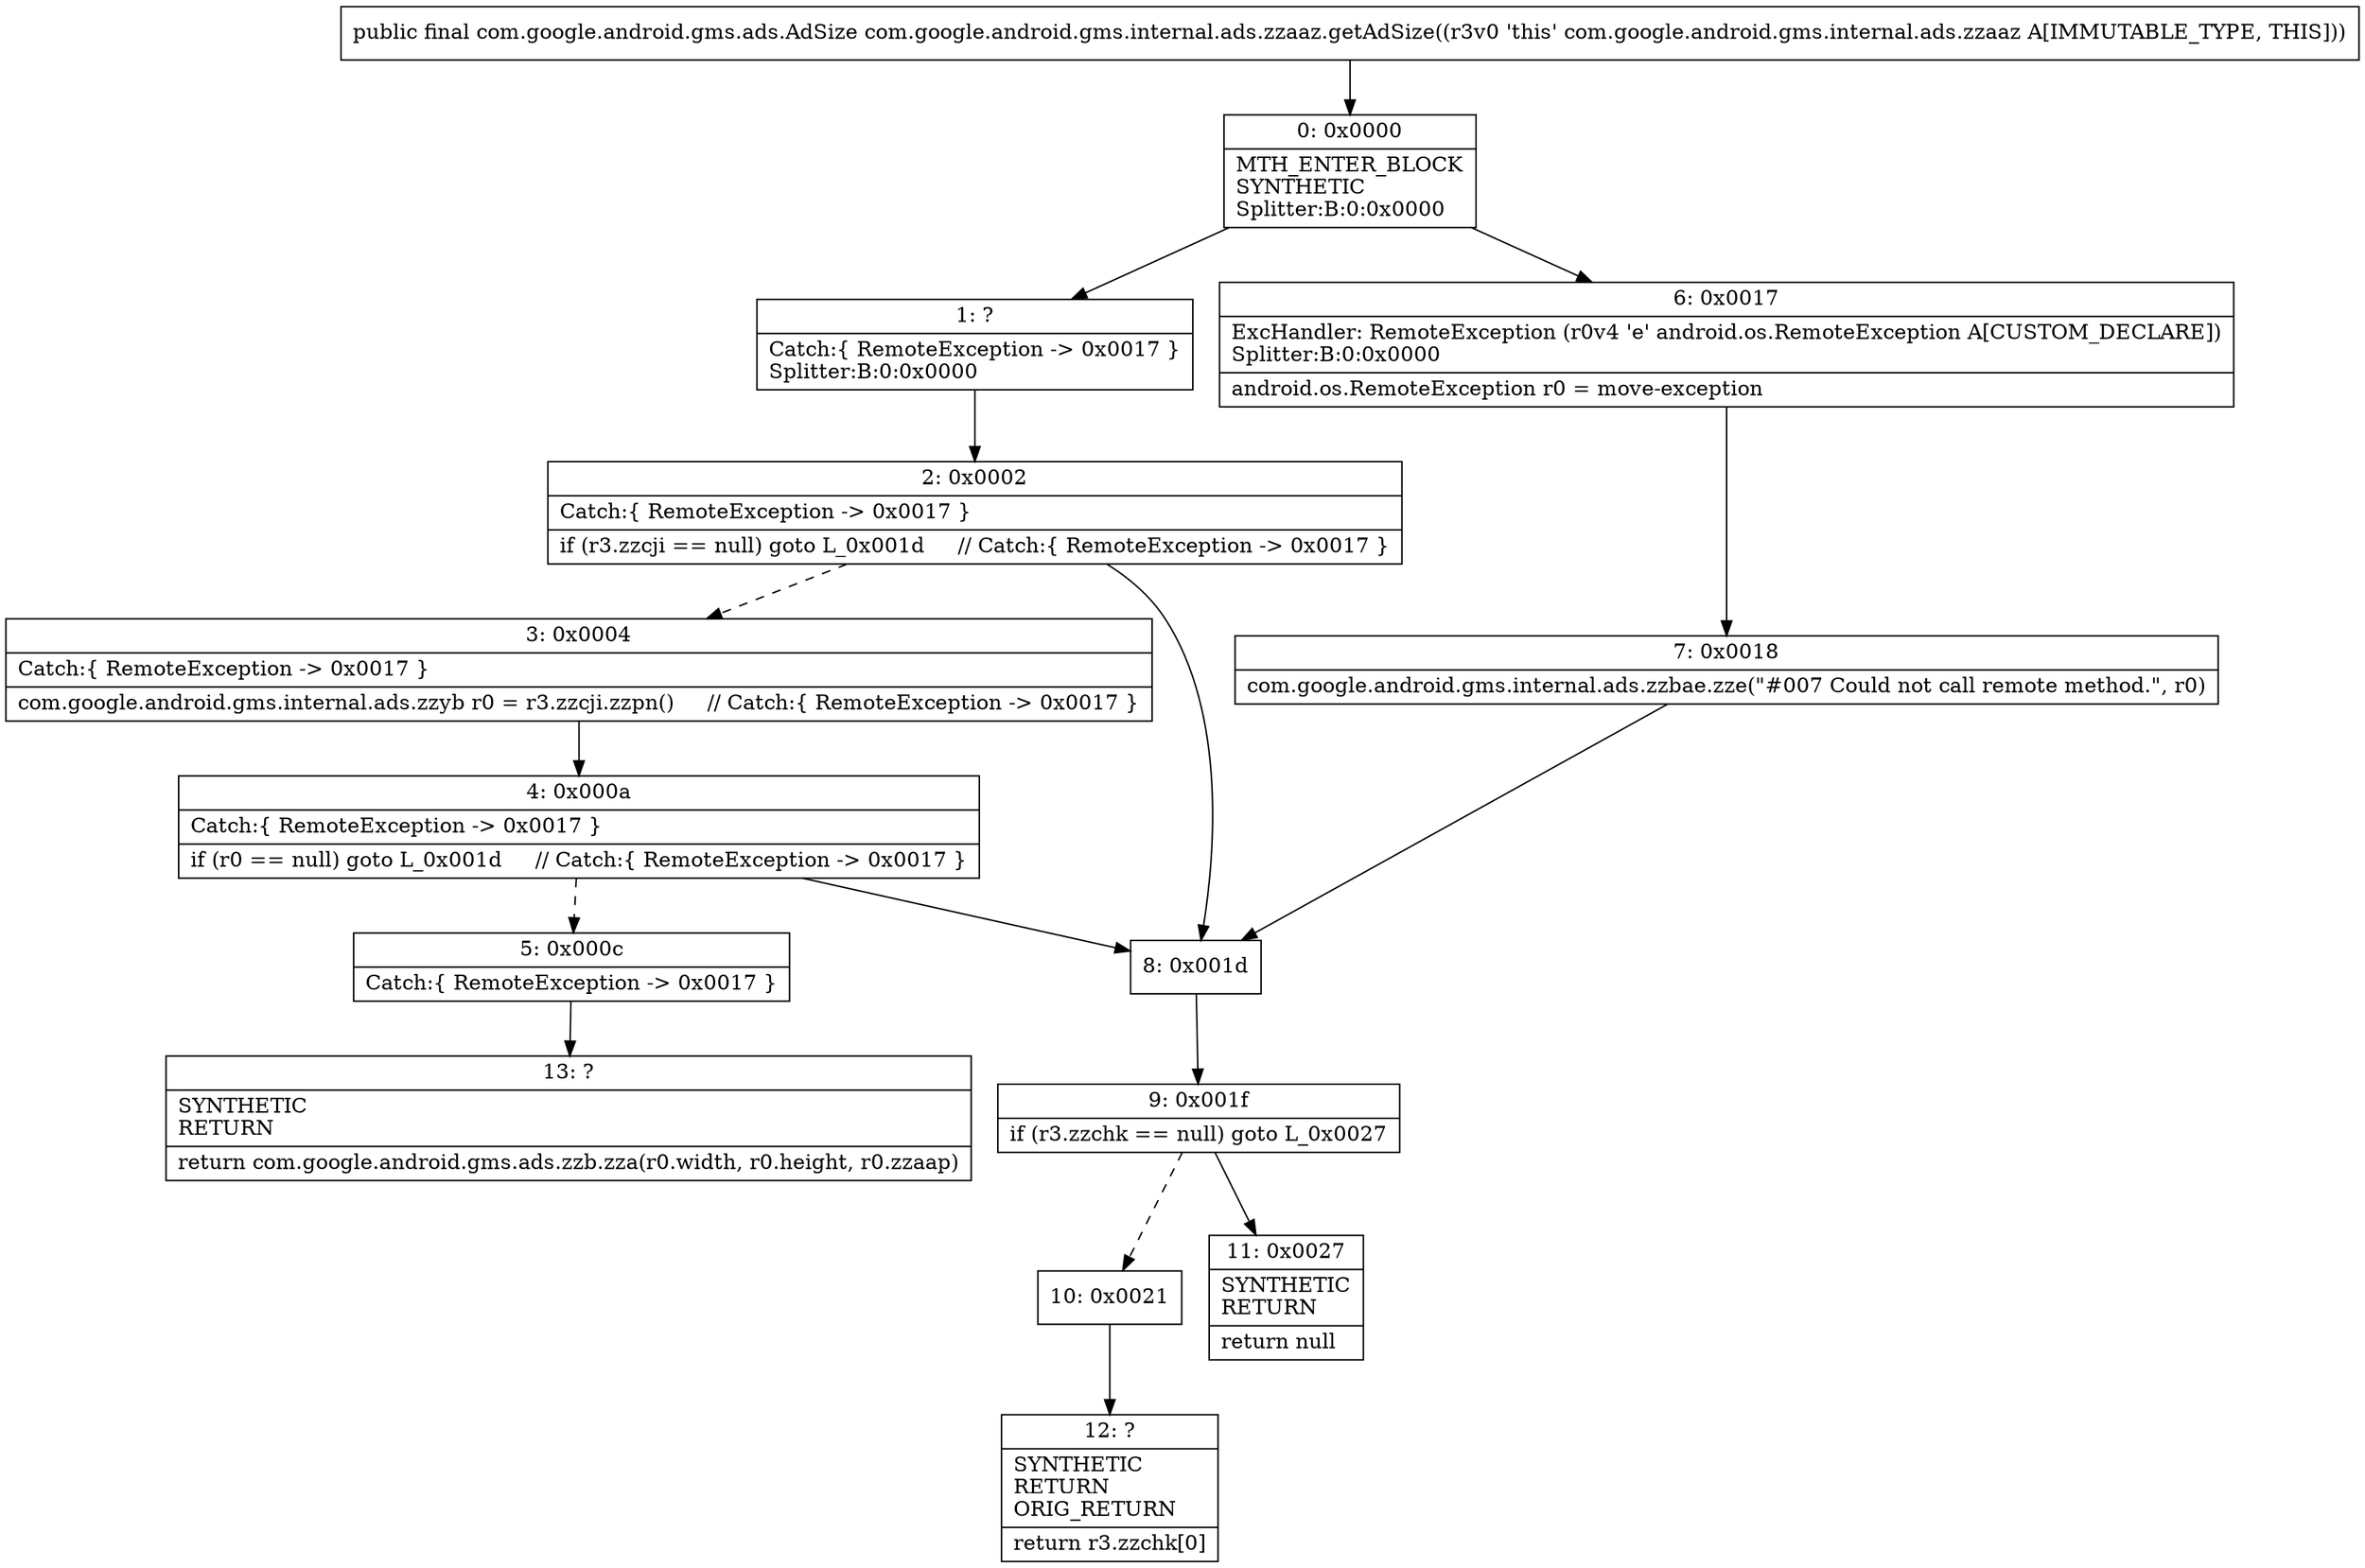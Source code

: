 digraph "CFG forcom.google.android.gms.internal.ads.zzaaz.getAdSize()Lcom\/google\/android\/gms\/ads\/AdSize;" {
Node_0 [shape=record,label="{0\:\ 0x0000|MTH_ENTER_BLOCK\lSYNTHETIC\lSplitter:B:0:0x0000\l}"];
Node_1 [shape=record,label="{1\:\ ?|Catch:\{ RemoteException \-\> 0x0017 \}\lSplitter:B:0:0x0000\l}"];
Node_2 [shape=record,label="{2\:\ 0x0002|Catch:\{ RemoteException \-\> 0x0017 \}\l|if (r3.zzcji == null) goto L_0x001d     \/\/ Catch:\{ RemoteException \-\> 0x0017 \}\l}"];
Node_3 [shape=record,label="{3\:\ 0x0004|Catch:\{ RemoteException \-\> 0x0017 \}\l|com.google.android.gms.internal.ads.zzyb r0 = r3.zzcji.zzpn()     \/\/ Catch:\{ RemoteException \-\> 0x0017 \}\l}"];
Node_4 [shape=record,label="{4\:\ 0x000a|Catch:\{ RemoteException \-\> 0x0017 \}\l|if (r0 == null) goto L_0x001d     \/\/ Catch:\{ RemoteException \-\> 0x0017 \}\l}"];
Node_5 [shape=record,label="{5\:\ 0x000c|Catch:\{ RemoteException \-\> 0x0017 \}\l}"];
Node_6 [shape=record,label="{6\:\ 0x0017|ExcHandler: RemoteException (r0v4 'e' android.os.RemoteException A[CUSTOM_DECLARE])\lSplitter:B:0:0x0000\l|android.os.RemoteException r0 = move\-exception\l}"];
Node_7 [shape=record,label="{7\:\ 0x0018|com.google.android.gms.internal.ads.zzbae.zze(\"#007 Could not call remote method.\", r0)\l}"];
Node_8 [shape=record,label="{8\:\ 0x001d}"];
Node_9 [shape=record,label="{9\:\ 0x001f|if (r3.zzchk == null) goto L_0x0027\l}"];
Node_10 [shape=record,label="{10\:\ 0x0021}"];
Node_11 [shape=record,label="{11\:\ 0x0027|SYNTHETIC\lRETURN\l|return null\l}"];
Node_12 [shape=record,label="{12\:\ ?|SYNTHETIC\lRETURN\lORIG_RETURN\l|return r3.zzchk[0]\l}"];
Node_13 [shape=record,label="{13\:\ ?|SYNTHETIC\lRETURN\l|return com.google.android.gms.ads.zzb.zza(r0.width, r0.height, r0.zzaap)\l}"];
MethodNode[shape=record,label="{public final com.google.android.gms.ads.AdSize com.google.android.gms.internal.ads.zzaaz.getAdSize((r3v0 'this' com.google.android.gms.internal.ads.zzaaz A[IMMUTABLE_TYPE, THIS])) }"];
MethodNode -> Node_0;
Node_0 -> Node_1;
Node_0 -> Node_6;
Node_1 -> Node_2;
Node_2 -> Node_3[style=dashed];
Node_2 -> Node_8;
Node_3 -> Node_4;
Node_4 -> Node_5[style=dashed];
Node_4 -> Node_8;
Node_5 -> Node_13;
Node_6 -> Node_7;
Node_7 -> Node_8;
Node_8 -> Node_9;
Node_9 -> Node_10[style=dashed];
Node_9 -> Node_11;
Node_10 -> Node_12;
}

